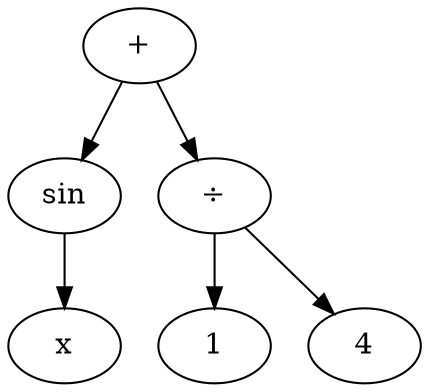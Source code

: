 digraph G {
    "+" -> "sin";
    "+" -> div;
    "sin" -> "x";
    div -> "1";
    div -> "4";
    div [label="&#247;"]
}
